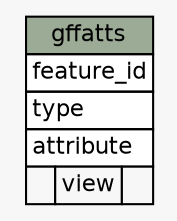 // dot 2.38.0 on Mac OS X 10.9.3
// SchemaSpy rev 590
digraph "gffatts" {
  graph [
    rankdir="RL"
    bgcolor="#f7f7f7"
    nodesep="0.18"
    ranksep="0.46"
    fontname="Helvetica"
    fontsize="11"
  ];
  node [
    fontname="Helvetica"
    fontsize="11"
    shape="plaintext"
  ];
  edge [
    arrowsize="0.8"
  ];
  "gffatts" [
    label=<
    <TABLE BORDER="0" CELLBORDER="1" CELLSPACING="0" BGCOLOR="#ffffff">
      <TR><TD COLSPAN="3" BGCOLOR="#9bab96" ALIGN="CENTER">gffatts</TD></TR>
      <TR><TD PORT="feature_id" COLSPAN="3" ALIGN="LEFT">feature_id</TD></TR>
      <TR><TD PORT="type" COLSPAN="3" ALIGN="LEFT">type</TD></TR>
      <TR><TD PORT="attribute" COLSPAN="3" ALIGN="LEFT">attribute</TD></TR>
      <TR><TD ALIGN="LEFT" BGCOLOR="#f7f7f7">  </TD><TD ALIGN="RIGHT" BGCOLOR="#f7f7f7">view</TD><TD ALIGN="RIGHT" BGCOLOR="#f7f7f7">  </TD></TR>
    </TABLE>>
    URL="tables/gffatts.html"
    tooltip="gffatts"
  ];
}
